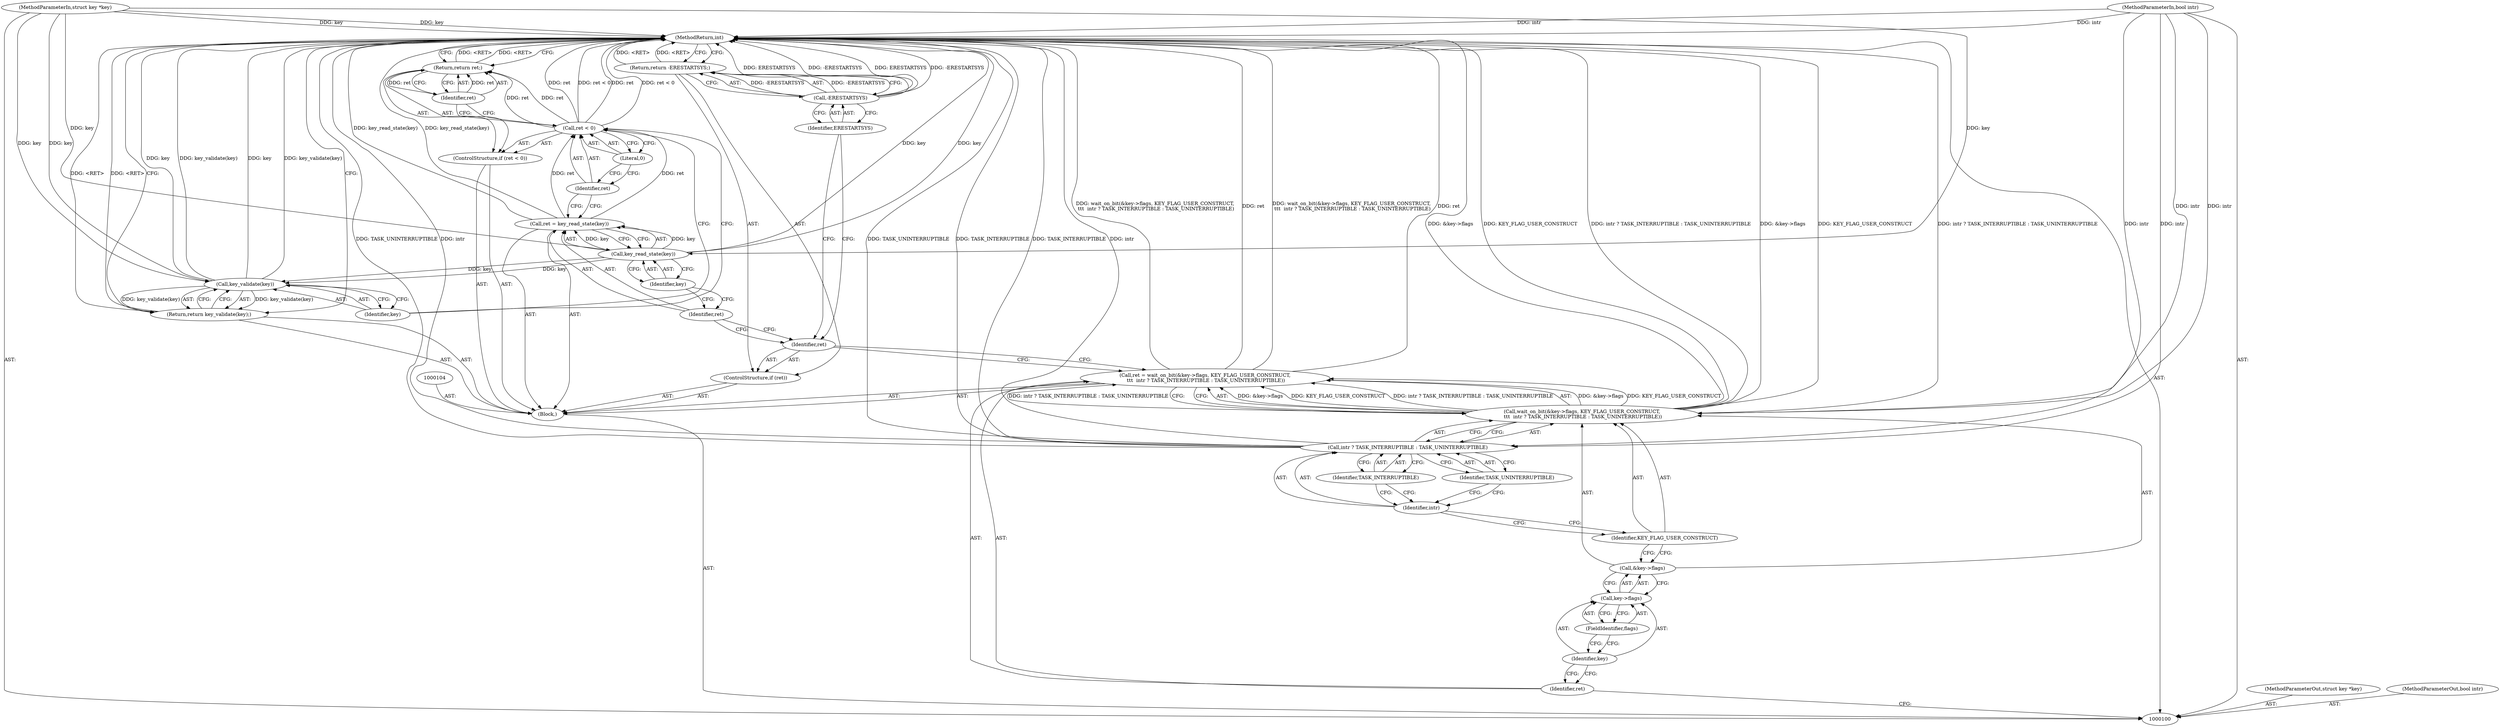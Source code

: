 digraph "0_linux_363b02dab09b3226f3bd1420dad9c72b79a42a76_14" {
"1000135" [label="(MethodReturn,int)"];
"1000101" [label="(MethodParameterIn,struct key *key)"];
"1000185" [label="(MethodParameterOut,struct key *key)"];
"1000102" [label="(MethodParameterIn,bool intr)"];
"1000186" [label="(MethodParameterOut,bool intr)"];
"1000126" [label="(ControlStructure,if (ret < 0))"];
"1000129" [label="(Literal,0)"];
"1000127" [label="(Call,ret < 0)"];
"1000128" [label="(Identifier,ret)"];
"1000130" [label="(Return,return ret;)"];
"1000131" [label="(Identifier,ret)"];
"1000132" [label="(Return,return key_validate(key);)"];
"1000134" [label="(Identifier,key)"];
"1000133" [label="(Call,key_validate(key))"];
"1000103" [label="(Block,)"];
"1000105" [label="(Call,ret = wait_on_bit(&key->flags, KEY_FLAG_USER_CONSTRUCT,\n \t\t\t  intr ? TASK_INTERRUPTIBLE : TASK_UNINTERRUPTIBLE))"];
"1000106" [label="(Identifier,ret)"];
"1000108" [label="(Call,&key->flags)"];
"1000109" [label="(Call,key->flags)"];
"1000110" [label="(Identifier,key)"];
"1000111" [label="(FieldIdentifier,flags)"];
"1000112" [label="(Identifier,KEY_FLAG_USER_CONSTRUCT)"];
"1000107" [label="(Call,wait_on_bit(&key->flags, KEY_FLAG_USER_CONSTRUCT,\n \t\t\t  intr ? TASK_INTERRUPTIBLE : TASK_UNINTERRUPTIBLE))"];
"1000115" [label="(Identifier,TASK_INTERRUPTIBLE)"];
"1000116" [label="(Identifier,TASK_UNINTERRUPTIBLE)"];
"1000113" [label="(Call,intr ? TASK_INTERRUPTIBLE : TASK_UNINTERRUPTIBLE)"];
"1000114" [label="(Identifier,intr)"];
"1000117" [label="(ControlStructure,if (ret))"];
"1000118" [label="(Identifier,ret)"];
"1000120" [label="(Call,-ERESTARTSYS)"];
"1000121" [label="(Identifier,ERESTARTSYS)"];
"1000119" [label="(Return,return -ERESTARTSYS;)"];
"1000122" [label="(Call,ret = key_read_state(key))"];
"1000123" [label="(Identifier,ret)"];
"1000125" [label="(Identifier,key)"];
"1000124" [label="(Call,key_read_state(key))"];
"1000135" -> "1000100"  [label="AST: "];
"1000135" -> "1000119"  [label="CFG: "];
"1000135" -> "1000130"  [label="CFG: "];
"1000135" -> "1000132"  [label="CFG: "];
"1000124" -> "1000135"  [label="DDG: key"];
"1000107" -> "1000135"  [label="DDG: &key->flags"];
"1000107" -> "1000135"  [label="DDG: KEY_FLAG_USER_CONSTRUCT"];
"1000107" -> "1000135"  [label="DDG: intr ? TASK_INTERRUPTIBLE : TASK_UNINTERRUPTIBLE"];
"1000105" -> "1000135"  [label="DDG: wait_on_bit(&key->flags, KEY_FLAG_USER_CONSTRUCT,\n \t\t\t  intr ? TASK_INTERRUPTIBLE : TASK_UNINTERRUPTIBLE)"];
"1000105" -> "1000135"  [label="DDG: ret"];
"1000113" -> "1000135"  [label="DDG: intr"];
"1000113" -> "1000135"  [label="DDG: TASK_UNINTERRUPTIBLE"];
"1000113" -> "1000135"  [label="DDG: TASK_INTERRUPTIBLE"];
"1000133" -> "1000135"  [label="DDG: key"];
"1000133" -> "1000135"  [label="DDG: key_validate(key)"];
"1000127" -> "1000135"  [label="DDG: ret < 0"];
"1000127" -> "1000135"  [label="DDG: ret"];
"1000122" -> "1000135"  [label="DDG: key_read_state(key)"];
"1000120" -> "1000135"  [label="DDG: ERESTARTSYS"];
"1000120" -> "1000135"  [label="DDG: -ERESTARTSYS"];
"1000102" -> "1000135"  [label="DDG: intr"];
"1000101" -> "1000135"  [label="DDG: key"];
"1000132" -> "1000135"  [label="DDG: <RET>"];
"1000119" -> "1000135"  [label="DDG: <RET>"];
"1000130" -> "1000135"  [label="DDG: <RET>"];
"1000101" -> "1000100"  [label="AST: "];
"1000101" -> "1000135"  [label="DDG: key"];
"1000101" -> "1000124"  [label="DDG: key"];
"1000101" -> "1000133"  [label="DDG: key"];
"1000185" -> "1000100"  [label="AST: "];
"1000102" -> "1000100"  [label="AST: "];
"1000102" -> "1000135"  [label="DDG: intr"];
"1000102" -> "1000107"  [label="DDG: intr"];
"1000102" -> "1000113"  [label="DDG: intr"];
"1000186" -> "1000100"  [label="AST: "];
"1000126" -> "1000103"  [label="AST: "];
"1000127" -> "1000126"  [label="AST: "];
"1000130" -> "1000126"  [label="AST: "];
"1000129" -> "1000127"  [label="AST: "];
"1000129" -> "1000128"  [label="CFG: "];
"1000127" -> "1000129"  [label="CFG: "];
"1000127" -> "1000126"  [label="AST: "];
"1000127" -> "1000129"  [label="CFG: "];
"1000128" -> "1000127"  [label="AST: "];
"1000129" -> "1000127"  [label="AST: "];
"1000131" -> "1000127"  [label="CFG: "];
"1000134" -> "1000127"  [label="CFG: "];
"1000127" -> "1000135"  [label="DDG: ret < 0"];
"1000127" -> "1000135"  [label="DDG: ret"];
"1000122" -> "1000127"  [label="DDG: ret"];
"1000127" -> "1000130"  [label="DDG: ret"];
"1000128" -> "1000127"  [label="AST: "];
"1000128" -> "1000122"  [label="CFG: "];
"1000129" -> "1000128"  [label="CFG: "];
"1000130" -> "1000126"  [label="AST: "];
"1000130" -> "1000131"  [label="CFG: "];
"1000131" -> "1000130"  [label="AST: "];
"1000135" -> "1000130"  [label="CFG: "];
"1000130" -> "1000135"  [label="DDG: <RET>"];
"1000131" -> "1000130"  [label="DDG: ret"];
"1000127" -> "1000130"  [label="DDG: ret"];
"1000131" -> "1000130"  [label="AST: "];
"1000131" -> "1000127"  [label="CFG: "];
"1000130" -> "1000131"  [label="CFG: "];
"1000131" -> "1000130"  [label="DDG: ret"];
"1000132" -> "1000103"  [label="AST: "];
"1000132" -> "1000133"  [label="CFG: "];
"1000133" -> "1000132"  [label="AST: "];
"1000135" -> "1000132"  [label="CFG: "];
"1000132" -> "1000135"  [label="DDG: <RET>"];
"1000133" -> "1000132"  [label="DDG: key_validate(key)"];
"1000134" -> "1000133"  [label="AST: "];
"1000134" -> "1000127"  [label="CFG: "];
"1000133" -> "1000134"  [label="CFG: "];
"1000133" -> "1000132"  [label="AST: "];
"1000133" -> "1000134"  [label="CFG: "];
"1000134" -> "1000133"  [label="AST: "];
"1000132" -> "1000133"  [label="CFG: "];
"1000133" -> "1000135"  [label="DDG: key"];
"1000133" -> "1000135"  [label="DDG: key_validate(key)"];
"1000133" -> "1000132"  [label="DDG: key_validate(key)"];
"1000124" -> "1000133"  [label="DDG: key"];
"1000101" -> "1000133"  [label="DDG: key"];
"1000103" -> "1000100"  [label="AST: "];
"1000104" -> "1000103"  [label="AST: "];
"1000105" -> "1000103"  [label="AST: "];
"1000117" -> "1000103"  [label="AST: "];
"1000122" -> "1000103"  [label="AST: "];
"1000126" -> "1000103"  [label="AST: "];
"1000132" -> "1000103"  [label="AST: "];
"1000105" -> "1000103"  [label="AST: "];
"1000105" -> "1000107"  [label="CFG: "];
"1000106" -> "1000105"  [label="AST: "];
"1000107" -> "1000105"  [label="AST: "];
"1000118" -> "1000105"  [label="CFG: "];
"1000105" -> "1000135"  [label="DDG: wait_on_bit(&key->flags, KEY_FLAG_USER_CONSTRUCT,\n \t\t\t  intr ? TASK_INTERRUPTIBLE : TASK_UNINTERRUPTIBLE)"];
"1000105" -> "1000135"  [label="DDG: ret"];
"1000107" -> "1000105"  [label="DDG: &key->flags"];
"1000107" -> "1000105"  [label="DDG: KEY_FLAG_USER_CONSTRUCT"];
"1000107" -> "1000105"  [label="DDG: intr ? TASK_INTERRUPTIBLE : TASK_UNINTERRUPTIBLE"];
"1000106" -> "1000105"  [label="AST: "];
"1000106" -> "1000100"  [label="CFG: "];
"1000110" -> "1000106"  [label="CFG: "];
"1000108" -> "1000107"  [label="AST: "];
"1000108" -> "1000109"  [label="CFG: "];
"1000109" -> "1000108"  [label="AST: "];
"1000112" -> "1000108"  [label="CFG: "];
"1000109" -> "1000108"  [label="AST: "];
"1000109" -> "1000111"  [label="CFG: "];
"1000110" -> "1000109"  [label="AST: "];
"1000111" -> "1000109"  [label="AST: "];
"1000108" -> "1000109"  [label="CFG: "];
"1000110" -> "1000109"  [label="AST: "];
"1000110" -> "1000106"  [label="CFG: "];
"1000111" -> "1000110"  [label="CFG: "];
"1000111" -> "1000109"  [label="AST: "];
"1000111" -> "1000110"  [label="CFG: "];
"1000109" -> "1000111"  [label="CFG: "];
"1000112" -> "1000107"  [label="AST: "];
"1000112" -> "1000108"  [label="CFG: "];
"1000114" -> "1000112"  [label="CFG: "];
"1000107" -> "1000105"  [label="AST: "];
"1000107" -> "1000113"  [label="CFG: "];
"1000108" -> "1000107"  [label="AST: "];
"1000112" -> "1000107"  [label="AST: "];
"1000113" -> "1000107"  [label="AST: "];
"1000105" -> "1000107"  [label="CFG: "];
"1000107" -> "1000135"  [label="DDG: &key->flags"];
"1000107" -> "1000135"  [label="DDG: KEY_FLAG_USER_CONSTRUCT"];
"1000107" -> "1000135"  [label="DDG: intr ? TASK_INTERRUPTIBLE : TASK_UNINTERRUPTIBLE"];
"1000107" -> "1000105"  [label="DDG: &key->flags"];
"1000107" -> "1000105"  [label="DDG: KEY_FLAG_USER_CONSTRUCT"];
"1000107" -> "1000105"  [label="DDG: intr ? TASK_INTERRUPTIBLE : TASK_UNINTERRUPTIBLE"];
"1000102" -> "1000107"  [label="DDG: intr"];
"1000115" -> "1000113"  [label="AST: "];
"1000115" -> "1000114"  [label="CFG: "];
"1000113" -> "1000115"  [label="CFG: "];
"1000116" -> "1000113"  [label="AST: "];
"1000116" -> "1000114"  [label="CFG: "];
"1000113" -> "1000116"  [label="CFG: "];
"1000113" -> "1000107"  [label="AST: "];
"1000113" -> "1000115"  [label="CFG: "];
"1000113" -> "1000116"  [label="CFG: "];
"1000114" -> "1000113"  [label="AST: "];
"1000115" -> "1000113"  [label="AST: "];
"1000116" -> "1000113"  [label="AST: "];
"1000107" -> "1000113"  [label="CFG: "];
"1000113" -> "1000135"  [label="DDG: intr"];
"1000113" -> "1000135"  [label="DDG: TASK_UNINTERRUPTIBLE"];
"1000113" -> "1000135"  [label="DDG: TASK_INTERRUPTIBLE"];
"1000102" -> "1000113"  [label="DDG: intr"];
"1000114" -> "1000113"  [label="AST: "];
"1000114" -> "1000112"  [label="CFG: "];
"1000115" -> "1000114"  [label="CFG: "];
"1000116" -> "1000114"  [label="CFG: "];
"1000117" -> "1000103"  [label="AST: "];
"1000118" -> "1000117"  [label="AST: "];
"1000119" -> "1000117"  [label="AST: "];
"1000118" -> "1000117"  [label="AST: "];
"1000118" -> "1000105"  [label="CFG: "];
"1000121" -> "1000118"  [label="CFG: "];
"1000123" -> "1000118"  [label="CFG: "];
"1000120" -> "1000119"  [label="AST: "];
"1000120" -> "1000121"  [label="CFG: "];
"1000121" -> "1000120"  [label="AST: "];
"1000119" -> "1000120"  [label="CFG: "];
"1000120" -> "1000135"  [label="DDG: ERESTARTSYS"];
"1000120" -> "1000135"  [label="DDG: -ERESTARTSYS"];
"1000120" -> "1000119"  [label="DDG: -ERESTARTSYS"];
"1000121" -> "1000120"  [label="AST: "];
"1000121" -> "1000118"  [label="CFG: "];
"1000120" -> "1000121"  [label="CFG: "];
"1000119" -> "1000117"  [label="AST: "];
"1000119" -> "1000120"  [label="CFG: "];
"1000120" -> "1000119"  [label="AST: "];
"1000135" -> "1000119"  [label="CFG: "];
"1000119" -> "1000135"  [label="DDG: <RET>"];
"1000120" -> "1000119"  [label="DDG: -ERESTARTSYS"];
"1000122" -> "1000103"  [label="AST: "];
"1000122" -> "1000124"  [label="CFG: "];
"1000123" -> "1000122"  [label="AST: "];
"1000124" -> "1000122"  [label="AST: "];
"1000128" -> "1000122"  [label="CFG: "];
"1000122" -> "1000135"  [label="DDG: key_read_state(key)"];
"1000124" -> "1000122"  [label="DDG: key"];
"1000122" -> "1000127"  [label="DDG: ret"];
"1000123" -> "1000122"  [label="AST: "];
"1000123" -> "1000118"  [label="CFG: "];
"1000125" -> "1000123"  [label="CFG: "];
"1000125" -> "1000124"  [label="AST: "];
"1000125" -> "1000123"  [label="CFG: "];
"1000124" -> "1000125"  [label="CFG: "];
"1000124" -> "1000122"  [label="AST: "];
"1000124" -> "1000125"  [label="CFG: "];
"1000125" -> "1000124"  [label="AST: "];
"1000122" -> "1000124"  [label="CFG: "];
"1000124" -> "1000135"  [label="DDG: key"];
"1000124" -> "1000122"  [label="DDG: key"];
"1000101" -> "1000124"  [label="DDG: key"];
"1000124" -> "1000133"  [label="DDG: key"];
}
